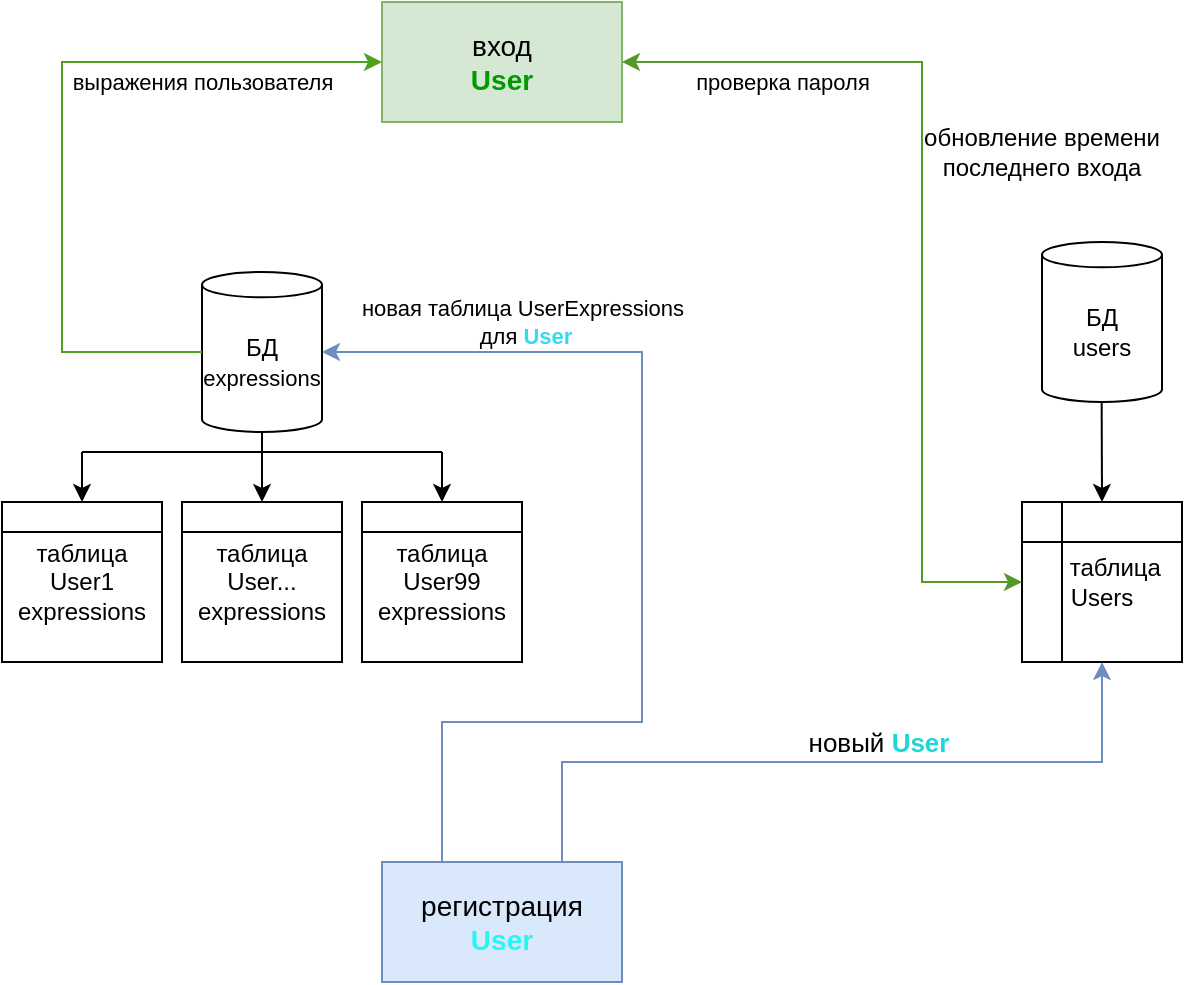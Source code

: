 <mxfile version="24.2.5" type="device">
  <diagram name="Страница 1" id="MFPvtvDJR9Ac2Hvy_q2o">
    <mxGraphModel dx="989" dy="514" grid="1" gridSize="10" guides="1" tooltips="1" connect="1" arrows="1" fold="1" page="1" pageScale="1" pageWidth="827" pageHeight="1169" math="0" shadow="0">
      <root>
        <mxCell id="0" />
        <mxCell id="1" parent="0" />
        <mxCell id="ttUZG3cuN7-WcpqN5L6e-1" value="&lt;font style=&quot;font-size: 14px;&quot;&gt;регистрация&lt;br&gt;&lt;font color=&quot;#2af4f4&quot; style=&quot;font-size: 14px;&quot;&gt;&lt;b style=&quot;&quot;&gt;User&lt;/b&gt;&lt;/font&gt;&lt;/font&gt;" style="rounded=0;whiteSpace=wrap;html=1;fillColor=#dae8fc;strokeColor=#6c8ebf;" parent="1" vertex="1">
          <mxGeometry x="400" y="700" width="120" height="60" as="geometry" />
        </mxCell>
        <mxCell id="ttUZG3cuN7-WcpqN5L6e-3" value="БД&lt;br&gt;users&lt;br&gt;" style="shape=cylinder3;whiteSpace=wrap;html=1;boundedLbl=1;backgroundOutline=1;size=6.333;" parent="1" vertex="1">
          <mxGeometry x="730" y="390" width="60" height="80" as="geometry" />
        </mxCell>
        <mxCell id="ttUZG3cuN7-WcpqN5L6e-6" value="" style="endArrow=classic;html=1;rounded=0;entryX=0.5;entryY=0;entryDx=0;entryDy=0;" parent="1" target="ttUZG3cuN7-WcpqN5L6e-7" edge="1">
          <mxGeometry width="50" height="50" relative="1" as="geometry">
            <mxPoint x="759.83" y="470" as="sourcePoint" />
            <mxPoint x="759.83" y="510" as="targetPoint" />
          </mxGeometry>
        </mxCell>
        <mxCell id="ttUZG3cuN7-WcpqN5L6e-7" value="&amp;nbsp; &amp;nbsp; таблица&lt;br&gt;Users" style="shape=internalStorage;whiteSpace=wrap;html=1;backgroundOutline=1;" parent="1" vertex="1">
          <mxGeometry x="720" y="520" width="80" height="80" as="geometry" />
        </mxCell>
        <mxCell id="ttUZG3cuN7-WcpqN5L6e-8" value="БД&lt;br&gt;&lt;font style=&quot;font-size: 11px;&quot;&gt;expressions&lt;/font&gt;" style="shape=cylinder3;whiteSpace=wrap;html=1;boundedLbl=1;backgroundOutline=1;size=6.333;" parent="1" vertex="1">
          <mxGeometry x="310" y="405" width="60" height="80" as="geometry" />
        </mxCell>
        <mxCell id="ttUZG3cuN7-WcpqN5L6e-9" value="" style="endArrow=classic;html=1;rounded=0;entryX=0.5;entryY=0;entryDx=0;entryDy=0;" parent="1" target="ttUZG3cuN7-WcpqN5L6e-10" edge="1">
          <mxGeometry width="50" height="50" relative="1" as="geometry">
            <mxPoint x="430" y="495" as="sourcePoint" />
            <mxPoint x="429.83" y="525" as="targetPoint" />
          </mxGeometry>
        </mxCell>
        <mxCell id="ttUZG3cuN7-WcpqN5L6e-10" value="таблица&lt;br&gt;User99&lt;br&gt;expressions" style="shape=internalStorage;whiteSpace=wrap;html=1;backgroundOutline=1;dx=0;dy=15;" parent="1" vertex="1">
          <mxGeometry x="390" y="520" width="80" height="80" as="geometry" />
        </mxCell>
        <mxCell id="ttUZG3cuN7-WcpqN5L6e-11" value="" style="endArrow=none;html=1;rounded=0;" parent="1" edge="1">
          <mxGeometry width="50" height="50" relative="1" as="geometry">
            <mxPoint x="250" y="495" as="sourcePoint" />
            <mxPoint x="430" y="495" as="targetPoint" />
          </mxGeometry>
        </mxCell>
        <mxCell id="ttUZG3cuN7-WcpqN5L6e-12" value="" style="endArrow=classic;html=1;rounded=0;entryX=0.5;entryY=0;entryDx=0;entryDy=0;exitX=0.5;exitY=1;exitDx=0;exitDy=0;exitPerimeter=0;" parent="1" source="ttUZG3cuN7-WcpqN5L6e-8" edge="1">
          <mxGeometry width="50" height="50" relative="1" as="geometry">
            <mxPoint x="340" y="495" as="sourcePoint" />
            <mxPoint x="340" y="520" as="targetPoint" />
          </mxGeometry>
        </mxCell>
        <mxCell id="ttUZG3cuN7-WcpqN5L6e-13" value="" style="endArrow=classic;html=1;rounded=0;entryX=0.5;entryY=0;entryDx=0;entryDy=0;" parent="1" edge="1">
          <mxGeometry width="50" height="50" relative="1" as="geometry">
            <mxPoint x="250" y="495" as="sourcePoint" />
            <mxPoint x="250" y="520" as="targetPoint" />
          </mxGeometry>
        </mxCell>
        <mxCell id="ttUZG3cuN7-WcpqN5L6e-15" value="таблица&lt;br&gt;User1&lt;br&gt;expressions" style="shape=internalStorage;whiteSpace=wrap;html=1;backgroundOutline=1;dx=0;dy=15;" parent="1" vertex="1">
          <mxGeometry x="210" y="520" width="80" height="80" as="geometry" />
        </mxCell>
        <mxCell id="ttUZG3cuN7-WcpqN5L6e-16" value="таблица&lt;br&gt;User...&lt;br&gt;expressions" style="shape=internalStorage;whiteSpace=wrap;html=1;backgroundOutline=1;dx=0;dy=15;" parent="1" vertex="1">
          <mxGeometry x="300" y="520" width="80" height="80" as="geometry" />
        </mxCell>
        <mxCell id="ttUZG3cuN7-WcpqN5L6e-18" value="" style="endArrow=classic;html=1;rounded=0;exitX=0.75;exitY=0;exitDx=0;exitDy=0;entryX=0.5;entryY=1;entryDx=0;entryDy=0;fillColor=#dae8fc;strokeColor=#6c8ebf;" parent="1" source="ttUZG3cuN7-WcpqN5L6e-1" target="ttUZG3cuN7-WcpqN5L6e-7" edge="1">
          <mxGeometry width="50" height="50" relative="1" as="geometry">
            <mxPoint x="520" y="660" as="sourcePoint" />
            <mxPoint x="760" y="650" as="targetPoint" />
            <Array as="points">
              <mxPoint x="490" y="650" />
              <mxPoint x="760" y="650" />
            </Array>
          </mxGeometry>
        </mxCell>
        <mxCell id="ttUZG3cuN7-WcpqN5L6e-21" value="&lt;font style=&quot;font-size: 13px;&quot;&gt;новый &lt;font color=&quot;#1fd6d6&quot; style=&quot;font-size: 13px;&quot;&gt;&lt;b style=&quot;&quot;&gt;User&lt;/b&gt;&lt;/font&gt;&lt;/font&gt;" style="edgeLabel;html=1;align=center;verticalAlign=middle;resizable=0;points=[];" parent="ttUZG3cuN7-WcpqN5L6e-18" vertex="1" connectable="0">
          <mxGeometry x="0.122" relative="1" as="geometry">
            <mxPoint y="-10" as="offset" />
          </mxGeometry>
        </mxCell>
        <mxCell id="ttUZG3cuN7-WcpqN5L6e-19" value="" style="endArrow=classic;html=1;rounded=0;exitX=0.25;exitY=0;exitDx=0;exitDy=0;entryX=1;entryY=0.5;entryDx=0;entryDy=0;fillColor=#dae8fc;strokeColor=#6c8ebf;entryPerimeter=0;" parent="1" source="ttUZG3cuN7-WcpqN5L6e-1" target="ttUZG3cuN7-WcpqN5L6e-8" edge="1">
          <mxGeometry width="50" height="50" relative="1" as="geometry">
            <mxPoint x="520" y="660" as="sourcePoint" />
            <mxPoint x="570" y="610" as="targetPoint" />
            <Array as="points">
              <mxPoint x="430" y="630" />
              <mxPoint x="530" y="630" />
              <mxPoint x="530" y="445" />
            </Array>
          </mxGeometry>
        </mxCell>
        <mxCell id="ttUZG3cuN7-WcpqN5L6e-20" value="&lt;font style=&quot;font-size: 11px;&quot;&gt;новая таблица UserExpressions&lt;br&gt;&amp;nbsp;для &lt;font color=&quot;#36d9f2&quot; style=&quot;font-size: 11px;&quot;&gt;&lt;b style=&quot;&quot;&gt;User&lt;/b&gt;&lt;/font&gt;&lt;/font&gt;" style="edgeLabel;html=1;align=center;verticalAlign=middle;resizable=0;points=[];" parent="ttUZG3cuN7-WcpqN5L6e-19" vertex="1" connectable="0">
          <mxGeometry x="-0.297" relative="1" as="geometry">
            <mxPoint x="-60" y="-189" as="offset" />
          </mxGeometry>
        </mxCell>
        <mxCell id="LWkGTFHZ8RLKN_xRy1ci-1" value="&lt;font style=&quot;font-size: 14px;&quot;&gt;вход&lt;br&gt;&lt;font color=&quot;#009900&quot; style=&quot;font-size: 14px;&quot;&gt;&lt;b style=&quot;&quot;&gt;User&lt;/b&gt;&lt;/font&gt;&lt;/font&gt;" style="rounded=0;whiteSpace=wrap;html=1;fillColor=#d5e8d4;strokeColor=#82b366;" vertex="1" parent="1">
          <mxGeometry x="400" y="270" width="120" height="60" as="geometry" />
        </mxCell>
        <mxCell id="LWkGTFHZ8RLKN_xRy1ci-2" value="проверка пароля" style="endArrow=classic;html=1;rounded=0;entryX=1;entryY=0.5;entryDx=0;entryDy=0;exitX=0;exitY=0.5;exitDx=0;exitDy=0;fillColor=#d5e8d4;strokeColor=#529929;startArrow=classic;startFill=1;" edge="1" parent="1" source="ttUZG3cuN7-WcpqN5L6e-7" target="LWkGTFHZ8RLKN_xRy1ci-1">
          <mxGeometry x="0.652" y="10" width="50" height="50" relative="1" as="geometry">
            <mxPoint x="500" y="460" as="sourcePoint" />
            <mxPoint x="550" y="410" as="targetPoint" />
            <Array as="points">
              <mxPoint x="670" y="560" />
              <mxPoint x="670" y="300" />
            </Array>
            <mxPoint as="offset" />
          </mxGeometry>
        </mxCell>
        <mxCell id="LWkGTFHZ8RLKN_xRy1ci-3" value="обновление времени последнего входа" style="text;html=1;align=center;verticalAlign=middle;whiteSpace=wrap;rounded=0;" vertex="1" parent="1">
          <mxGeometry x="670" y="330" width="120" height="30" as="geometry" />
        </mxCell>
        <mxCell id="LWkGTFHZ8RLKN_xRy1ci-4" value="выражения пользователя" style="endArrow=classic;html=1;rounded=0;entryX=0;entryY=0.5;entryDx=0;entryDy=0;exitX=0;exitY=0.5;exitDx=0;exitDy=0;exitPerimeter=0;fillColor=#d5e8d4;strokeColor=#4ca21a;" edge="1" parent="1" source="ttUZG3cuN7-WcpqN5L6e-8" target="LWkGTFHZ8RLKN_xRy1ci-1">
          <mxGeometry x="0.52" y="-10" width="50" height="50" relative="1" as="geometry">
            <mxPoint x="500" y="460" as="sourcePoint" />
            <mxPoint x="550" y="410" as="targetPoint" />
            <Array as="points">
              <mxPoint x="240" y="445" />
              <mxPoint x="240" y="300" />
            </Array>
            <mxPoint as="offset" />
          </mxGeometry>
        </mxCell>
      </root>
    </mxGraphModel>
  </diagram>
</mxfile>
